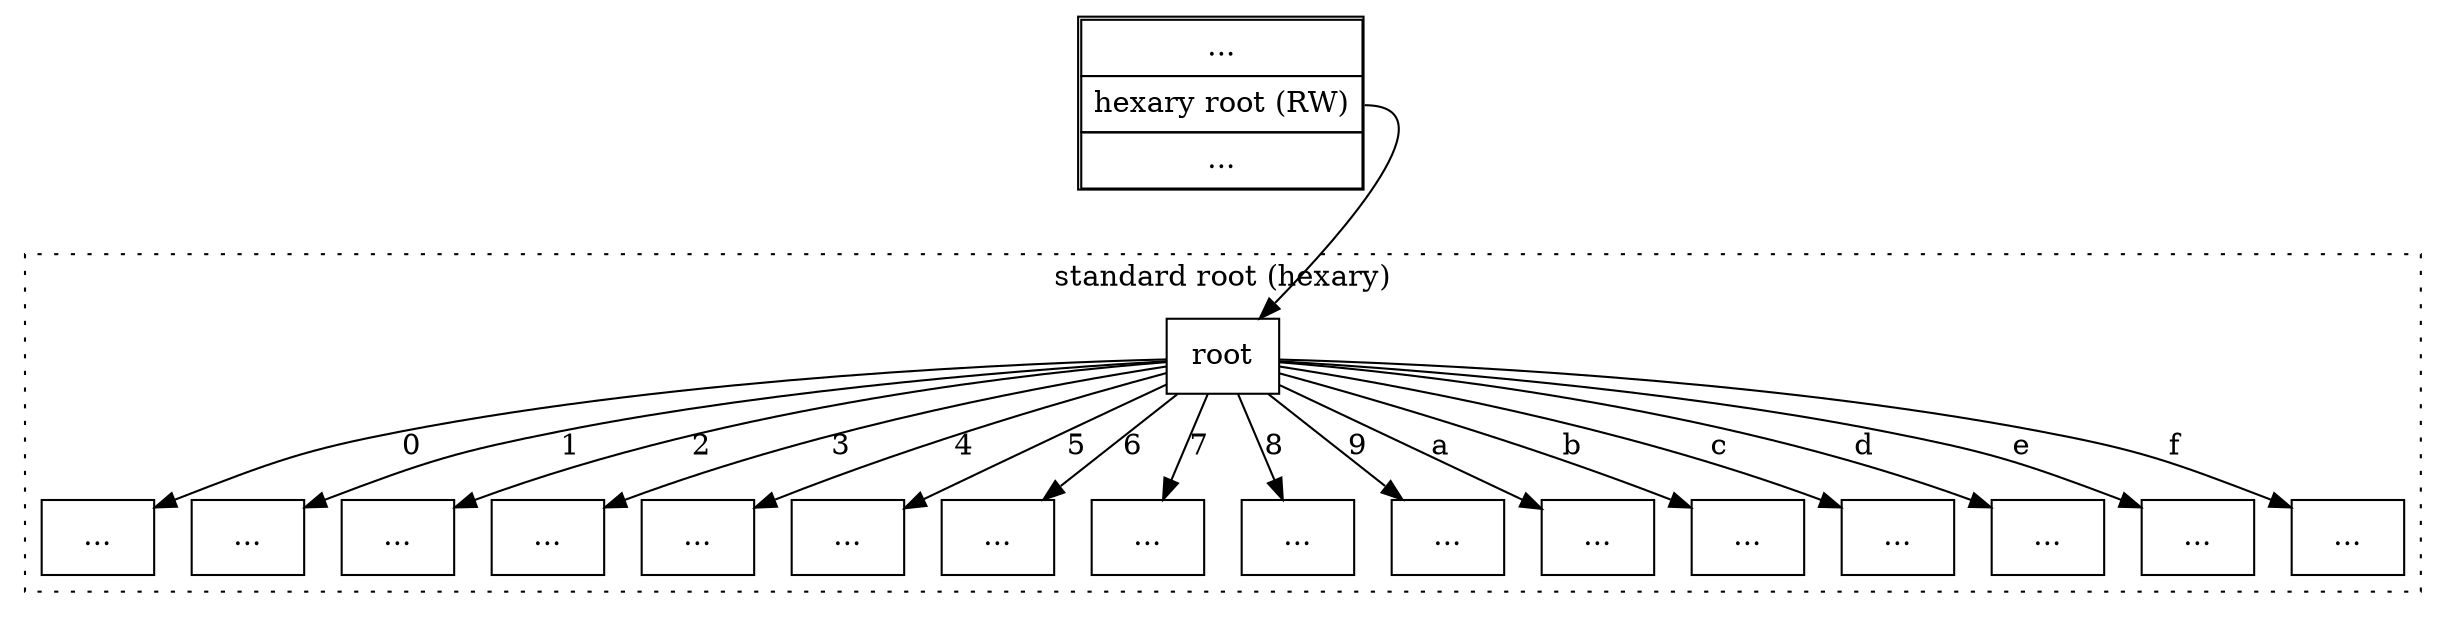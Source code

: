 digraph D {
    blockformat [shape=none,label=<<table cellspacing="0" cellpadding="5"><tr><td>...</td></tr><tr><td port="hexroot">hexary root (RW)</td></tr><tr><td>...</td></tr></table>>]
    
    subgraph cluster_hextree {
        node [shape=rect]
        style=dotted
        label="standard root (hexary)"
        root
        child0 [label="..."]
        child1 [label="..."]
        child2 [label="..."]
        child3 [label="..."]
        child4 [label="..."]
        child5 [label="..."]
        child6 [label="..."]
        child7 [label="..."]
        child8 [label="..."]
        child9 [label="..."]
        childa [label="..."]
        childb [label="..."]
        childc [label="..."]
        childd [label="..."]
        childe [label="..."]
        childf [label="..."]
        
        root -> child0 [label="0"]
        root -> child1 [label="1"]
        root -> child2 [label="2"]
        root -> child3 [label="3"]
        root -> child4 [label="4"]
        root -> child5 [label="5"]
        root -> child6 [label="6"]
        root -> child7 [label="7"]
        root -> child8 [label="8"]
        root -> child9 [label="9"]
        root -> childa [label="a"]
        root -> childb [label="b"]
        root -> childc [label="c"]
        root -> childd [label="d"]
        root -> childe [label="e"]
        root -> childf [label="f"]
    }
    
    blockformat:hexroot -> root
}
